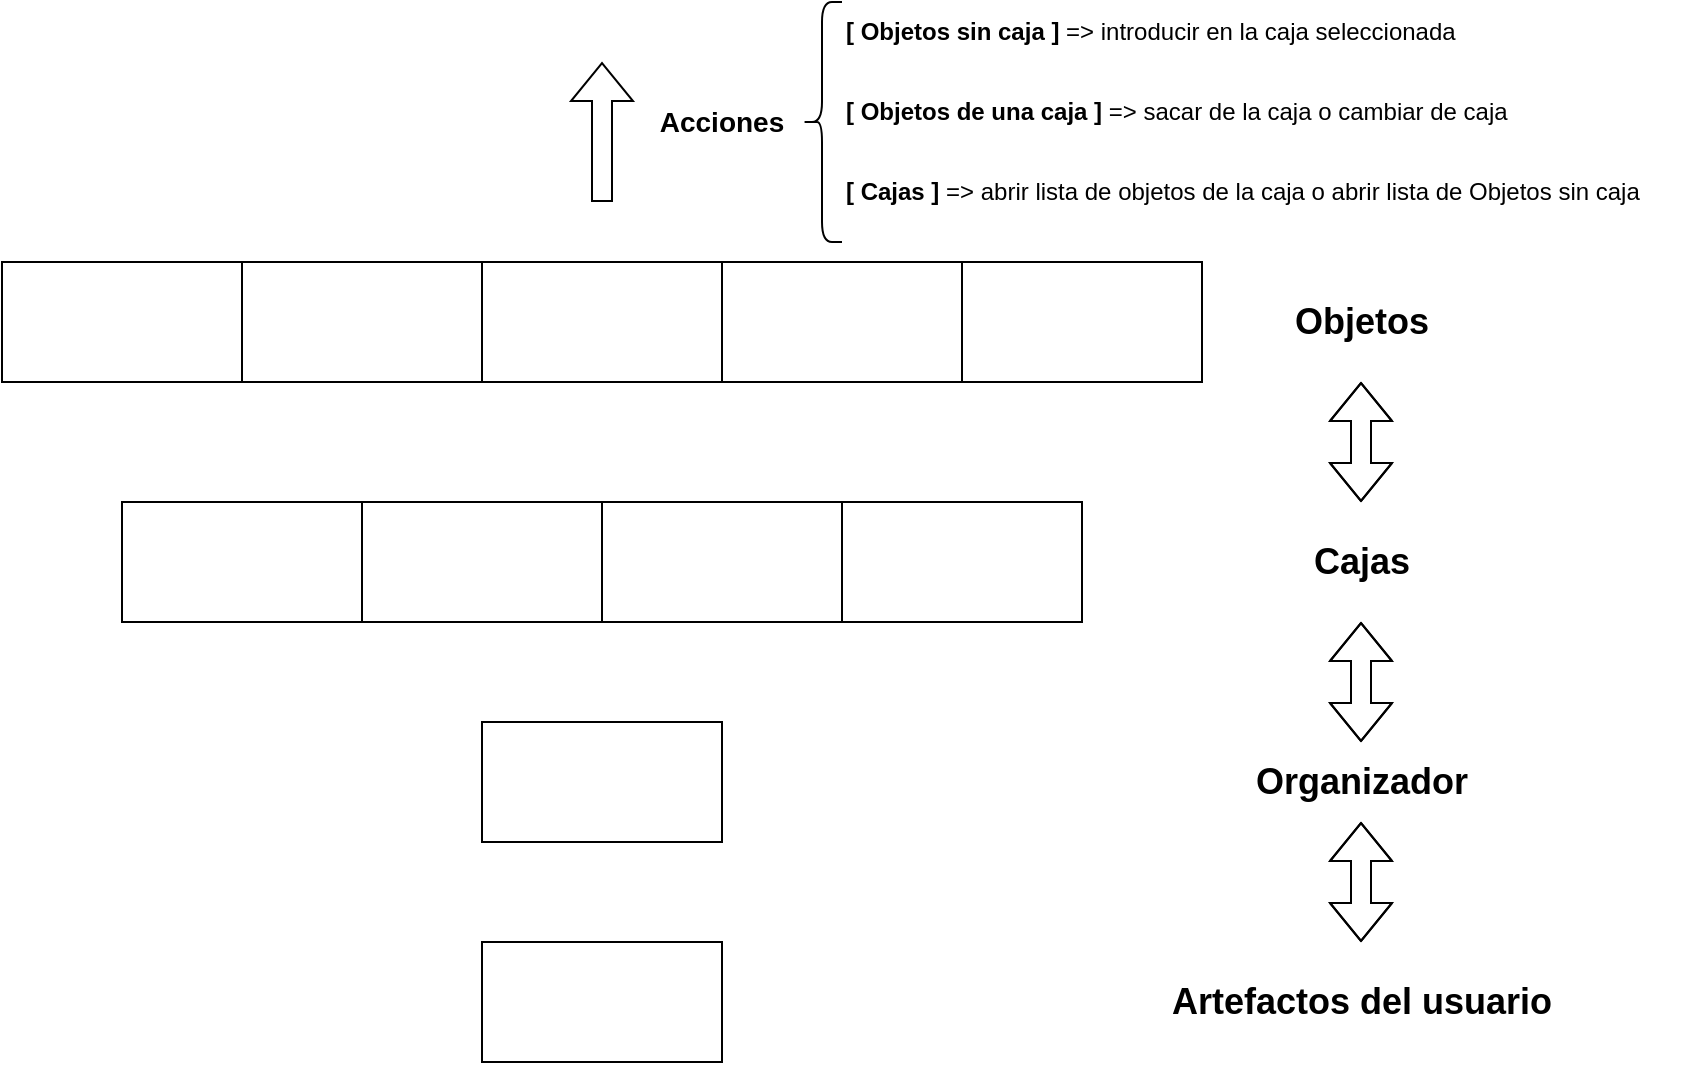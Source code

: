 <mxfile version="22.0.2" type="device">
  <diagram name="Pàgina-1" id="IxYWWTzPHsdPAGy0Ay2p">
    <mxGraphModel dx="1434" dy="883" grid="1" gridSize="10" guides="1" tooltips="1" connect="1" arrows="1" fold="1" page="1" pageScale="1" pageWidth="1169" pageHeight="1654" math="0" shadow="0">
      <root>
        <mxCell id="0" />
        <mxCell id="1" parent="0" />
        <mxCell id="sENCa7EgpjyNLpazRj3D-10" value="" style="group" vertex="1" connectable="0" parent="1">
          <mxGeometry x="90" y="280" width="600" height="60" as="geometry" />
        </mxCell>
        <mxCell id="sENCa7EgpjyNLpazRj3D-5" value="" style="rounded=0;whiteSpace=wrap;html=1;" vertex="1" parent="sENCa7EgpjyNLpazRj3D-10">
          <mxGeometry width="120" height="60" as="geometry" />
        </mxCell>
        <mxCell id="sENCa7EgpjyNLpazRj3D-6" value="" style="rounded=0;whiteSpace=wrap;html=1;" vertex="1" parent="sENCa7EgpjyNLpazRj3D-10">
          <mxGeometry x="120" width="120" height="60" as="geometry" />
        </mxCell>
        <mxCell id="sENCa7EgpjyNLpazRj3D-7" value="" style="rounded=0;whiteSpace=wrap;html=1;" vertex="1" parent="sENCa7EgpjyNLpazRj3D-10">
          <mxGeometry x="240" width="120" height="60" as="geometry" />
        </mxCell>
        <mxCell id="sENCa7EgpjyNLpazRj3D-8" value="" style="rounded=0;whiteSpace=wrap;html=1;" vertex="1" parent="sENCa7EgpjyNLpazRj3D-10">
          <mxGeometry x="360" width="120" height="60" as="geometry" />
        </mxCell>
        <mxCell id="sENCa7EgpjyNLpazRj3D-9" value="" style="rounded=0;whiteSpace=wrap;html=1;" vertex="1" parent="sENCa7EgpjyNLpazRj3D-10">
          <mxGeometry x="480" width="120" height="60" as="geometry" />
        </mxCell>
        <mxCell id="sENCa7EgpjyNLpazRj3D-11" value="" style="group" vertex="1" connectable="0" parent="1">
          <mxGeometry x="150" y="400" width="480" height="60" as="geometry" />
        </mxCell>
        <mxCell id="sENCa7EgpjyNLpazRj3D-1" value="" style="rounded=0;whiteSpace=wrap;html=1;" vertex="1" parent="sENCa7EgpjyNLpazRj3D-11">
          <mxGeometry width="120" height="60" as="geometry" />
        </mxCell>
        <mxCell id="sENCa7EgpjyNLpazRj3D-2" value="" style="rounded=0;whiteSpace=wrap;html=1;" vertex="1" parent="sENCa7EgpjyNLpazRj3D-11">
          <mxGeometry x="120" width="120" height="60" as="geometry" />
        </mxCell>
        <mxCell id="sENCa7EgpjyNLpazRj3D-3" value="" style="rounded=0;whiteSpace=wrap;html=1;" vertex="1" parent="sENCa7EgpjyNLpazRj3D-11">
          <mxGeometry x="240" width="120" height="60" as="geometry" />
        </mxCell>
        <mxCell id="sENCa7EgpjyNLpazRj3D-4" value="" style="rounded=0;whiteSpace=wrap;html=1;" vertex="1" parent="sENCa7EgpjyNLpazRj3D-11">
          <mxGeometry x="360" width="120" height="60" as="geometry" />
        </mxCell>
        <mxCell id="sENCa7EgpjyNLpazRj3D-12" value="Objetos" style="text;html=1;strokeColor=none;fillColor=none;align=center;verticalAlign=middle;whiteSpace=wrap;rounded=0;fontSize=18;fontStyle=1" vertex="1" parent="1">
          <mxGeometry x="740" y="295" width="60" height="30" as="geometry" />
        </mxCell>
        <mxCell id="sENCa7EgpjyNLpazRj3D-13" value="Cajas" style="text;html=1;strokeColor=none;fillColor=none;align=center;verticalAlign=middle;whiteSpace=wrap;rounded=0;fontSize=18;fontStyle=1" vertex="1" parent="1">
          <mxGeometry x="740" y="415" width="60" height="30" as="geometry" />
        </mxCell>
        <mxCell id="sENCa7EgpjyNLpazRj3D-14" value="" style="shape=flexArrow;endArrow=classic;startArrow=classic;html=1;rounded=0;" edge="1" parent="1">
          <mxGeometry width="100" height="100" relative="1" as="geometry">
            <mxPoint x="769.5" y="400" as="sourcePoint" />
            <mxPoint x="769.5" y="340" as="targetPoint" />
            <Array as="points">
              <mxPoint x="769.5" y="370" />
            </Array>
          </mxGeometry>
        </mxCell>
        <mxCell id="sENCa7EgpjyNLpazRj3D-15" value="" style="rounded=0;whiteSpace=wrap;html=1;" vertex="1" parent="1">
          <mxGeometry x="330" y="510" width="120" height="60" as="geometry" />
        </mxCell>
        <mxCell id="sENCa7EgpjyNLpazRj3D-17" value="" style="shape=flexArrow;endArrow=classic;startArrow=classic;html=1;rounded=0;" edge="1" parent="1">
          <mxGeometry width="100" height="100" relative="1" as="geometry">
            <mxPoint x="769.5" y="520" as="sourcePoint" />
            <mxPoint x="769.5" y="460" as="targetPoint" />
            <Array as="points">
              <mxPoint x="769.5" y="490" />
            </Array>
          </mxGeometry>
        </mxCell>
        <mxCell id="sENCa7EgpjyNLpazRj3D-18" value="Organizador" style="text;html=1;strokeColor=none;fillColor=none;align=center;verticalAlign=middle;whiteSpace=wrap;rounded=0;fontSize=18;fontStyle=1" vertex="1" parent="1">
          <mxGeometry x="665" y="525" width="210" height="30" as="geometry" />
        </mxCell>
        <mxCell id="sENCa7EgpjyNLpazRj3D-19" value="" style="shape=flexArrow;endArrow=classic;html=1;rounded=0;" edge="1" parent="1">
          <mxGeometry width="50" height="50" relative="1" as="geometry">
            <mxPoint x="390" y="250" as="sourcePoint" />
            <mxPoint x="390" y="180" as="targetPoint" />
          </mxGeometry>
        </mxCell>
        <mxCell id="sENCa7EgpjyNLpazRj3D-20" value="&lt;b&gt;&lt;font style=&quot;font-size: 14px;&quot;&gt;Acciones&lt;/font&gt;&lt;/b&gt;" style="text;html=1;strokeColor=none;fillColor=none;align=center;verticalAlign=middle;whiteSpace=wrap;rounded=0;" vertex="1" parent="1">
          <mxGeometry x="420" y="195" width="60" height="30" as="geometry" />
        </mxCell>
        <mxCell id="sENCa7EgpjyNLpazRj3D-21" value="" style="shape=curlyBracket;whiteSpace=wrap;html=1;rounded=1;labelPosition=left;verticalLabelPosition=middle;align=right;verticalAlign=middle;" vertex="1" parent="1">
          <mxGeometry x="490" y="150" width="20" height="120" as="geometry" />
        </mxCell>
        <mxCell id="sENCa7EgpjyNLpazRj3D-22" value="&lt;b&gt;[ Objetos sin caja ]&lt;/b&gt; =&amp;gt; introducir en la caja seleccionada" style="text;html=1;strokeColor=none;fillColor=none;align=left;verticalAlign=middle;whiteSpace=wrap;rounded=0;" vertex="1" parent="1">
          <mxGeometry x="510" y="150" width="430" height="30" as="geometry" />
        </mxCell>
        <mxCell id="sENCa7EgpjyNLpazRj3D-23" value="&lt;b&gt;[ Objetos de una caja ]&lt;/b&gt; =&amp;gt; sacar de la caja o cambiar de caja" style="text;html=1;strokeColor=none;fillColor=none;align=left;verticalAlign=middle;whiteSpace=wrap;rounded=0;" vertex="1" parent="1">
          <mxGeometry x="510" y="190" width="430" height="30" as="geometry" />
        </mxCell>
        <mxCell id="sENCa7EgpjyNLpazRj3D-24" value="" style="shape=flexArrow;endArrow=classic;startArrow=classic;html=1;rounded=0;" edge="1" parent="1">
          <mxGeometry width="100" height="100" relative="1" as="geometry">
            <mxPoint x="769.5" y="620" as="sourcePoint" />
            <mxPoint x="769.5" y="560" as="targetPoint" />
            <Array as="points">
              <mxPoint x="769.5" y="590" />
            </Array>
          </mxGeometry>
        </mxCell>
        <mxCell id="sENCa7EgpjyNLpazRj3D-25" value="" style="rounded=0;whiteSpace=wrap;html=1;" vertex="1" parent="1">
          <mxGeometry x="330" y="620" width="120" height="60" as="geometry" />
        </mxCell>
        <mxCell id="sENCa7EgpjyNLpazRj3D-26" value="Artefactos del usuario" style="text;html=1;strokeColor=none;fillColor=none;align=center;verticalAlign=middle;whiteSpace=wrap;rounded=0;fontSize=18;fontStyle=1" vertex="1" parent="1">
          <mxGeometry x="665" y="635" width="210" height="30" as="geometry" />
        </mxCell>
        <mxCell id="sENCa7EgpjyNLpazRj3D-27" value="&lt;b&gt;[ Cajas ]&lt;/b&gt; =&amp;gt; abrir lista de objetos de la caja o abrir lista de Objetos sin caja" style="text;html=1;strokeColor=none;fillColor=none;align=left;verticalAlign=middle;whiteSpace=wrap;rounded=0;" vertex="1" parent="1">
          <mxGeometry x="510" y="230" width="430" height="30" as="geometry" />
        </mxCell>
      </root>
    </mxGraphModel>
  </diagram>
</mxfile>
